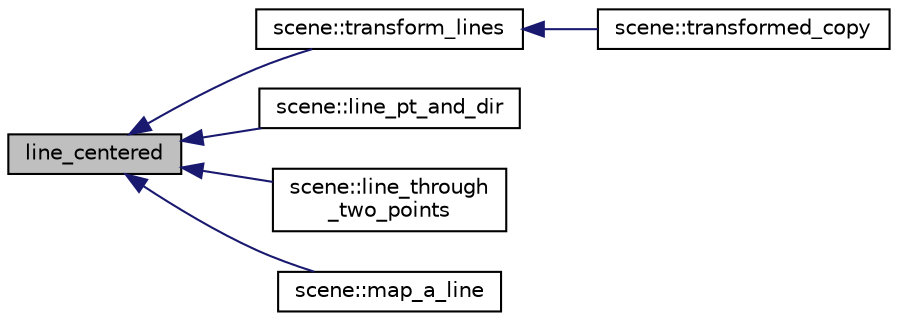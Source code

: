 digraph "line_centered"
{
  edge [fontname="Helvetica",fontsize="10",labelfontname="Helvetica",labelfontsize="10"];
  node [fontname="Helvetica",fontsize="10",shape=record];
  rankdir="LR";
  Node119 [label="line_centered",height=0.2,width=0.4,color="black", fillcolor="grey75", style="filled", fontcolor="black"];
  Node119 -> Node120 [dir="back",color="midnightblue",fontsize="10",style="solid",fontname="Helvetica"];
  Node120 [label="scene::transform_lines",height=0.2,width=0.4,color="black", fillcolor="white", style="filled",URL="$df/db1/classscene.html#a99c389879187f0b8192ab7cc7457e2ff"];
  Node120 -> Node121 [dir="back",color="midnightblue",fontsize="10",style="solid",fontname="Helvetica"];
  Node121 [label="scene::transformed_copy",height=0.2,width=0.4,color="black", fillcolor="white", style="filled",URL="$df/db1/classscene.html#aa63bbdb5ffcd70f233e0a3219abb89f5"];
  Node119 -> Node122 [dir="back",color="midnightblue",fontsize="10",style="solid",fontname="Helvetica"];
  Node122 [label="scene::line_pt_and_dir",height=0.2,width=0.4,color="black", fillcolor="white", style="filled",URL="$df/db1/classscene.html#aac8d95ae7f155ab1c880f49413238af6"];
  Node119 -> Node123 [dir="back",color="midnightblue",fontsize="10",style="solid",fontname="Helvetica"];
  Node123 [label="scene::line_through\l_two_points",height=0.2,width=0.4,color="black", fillcolor="white", style="filled",URL="$df/db1/classscene.html#a10bc9ae28a740333df2a255ffa15056b"];
  Node119 -> Node124 [dir="back",color="midnightblue",fontsize="10",style="solid",fontname="Helvetica"];
  Node124 [label="scene::map_a_line",height=0.2,width=0.4,color="black", fillcolor="white", style="filled",URL="$df/db1/classscene.html#a6e267a2f290520e5011bc9d86faca156"];
}
